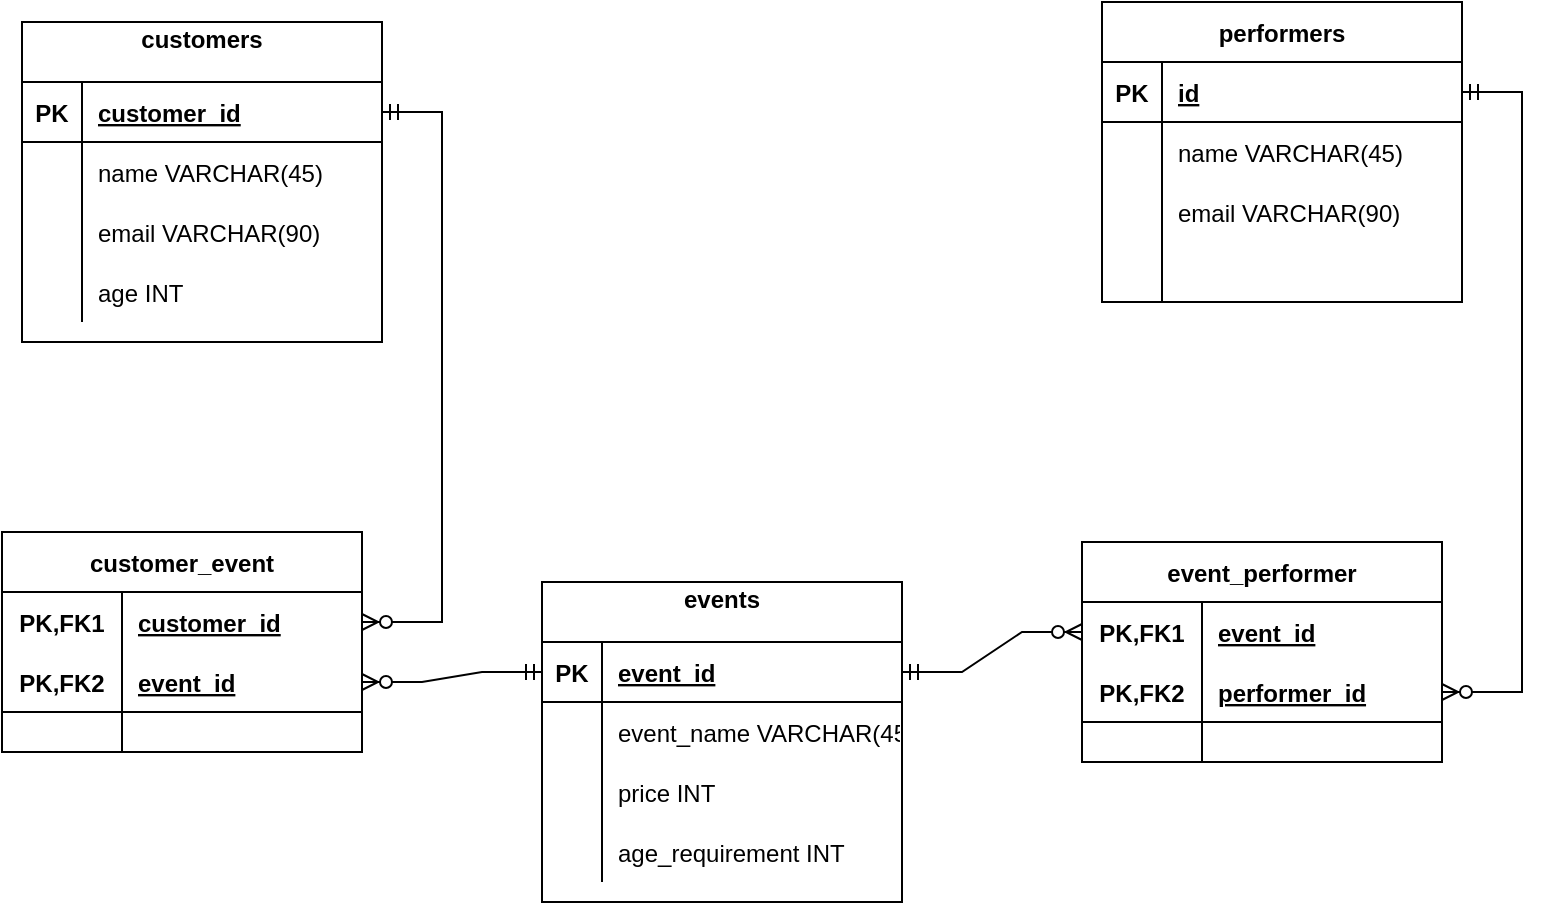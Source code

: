 <mxfile version="20.3.0"><diagram id="sb2zvwr10mxKH8RHbu0q" name="Sida-1"><mxGraphModel dx="1422" dy="780" grid="1" gridSize="10" guides="1" tooltips="1" connect="1" arrows="1" fold="1" page="1" pageScale="1" pageWidth="827" pageHeight="1169" math="0" shadow="0"><root><mxCell id="0"/><mxCell id="1" parent="0"/><mxCell id="2BPXAhHpEhnRRjRYyfru-1" value="customers&#xA;" style="shape=table;startSize=30;container=1;collapsible=1;childLayout=tableLayout;fixedRows=1;rowLines=0;fontStyle=1;align=center;resizeLast=1;" vertex="1" parent="1"><mxGeometry x="50" y="110" width="180" height="160" as="geometry"/></mxCell><mxCell id="2BPXAhHpEhnRRjRYyfru-2" value="" style="shape=tableRow;horizontal=0;startSize=0;swimlaneHead=0;swimlaneBody=0;fillColor=none;collapsible=0;dropTarget=0;points=[[0,0.5],[1,0.5]];portConstraint=eastwest;top=0;left=0;right=0;bottom=1;" vertex="1" parent="2BPXAhHpEhnRRjRYyfru-1"><mxGeometry y="30" width="180" height="30" as="geometry"/></mxCell><mxCell id="2BPXAhHpEhnRRjRYyfru-3" value="PK" style="shape=partialRectangle;connectable=0;fillColor=none;top=0;left=0;bottom=0;right=0;fontStyle=1;overflow=hidden;" vertex="1" parent="2BPXAhHpEhnRRjRYyfru-2"><mxGeometry width="30" height="30" as="geometry"><mxRectangle width="30" height="30" as="alternateBounds"/></mxGeometry></mxCell><mxCell id="2BPXAhHpEhnRRjRYyfru-4" value="customer_id" style="shape=partialRectangle;connectable=0;fillColor=none;top=0;left=0;bottom=0;right=0;align=left;spacingLeft=6;fontStyle=5;overflow=hidden;" vertex="1" parent="2BPXAhHpEhnRRjRYyfru-2"><mxGeometry x="30" width="150" height="30" as="geometry"><mxRectangle width="150" height="30" as="alternateBounds"/></mxGeometry></mxCell><mxCell id="2BPXAhHpEhnRRjRYyfru-5" value="" style="shape=tableRow;horizontal=0;startSize=0;swimlaneHead=0;swimlaneBody=0;fillColor=none;collapsible=0;dropTarget=0;points=[[0,0.5],[1,0.5]];portConstraint=eastwest;top=0;left=0;right=0;bottom=0;" vertex="1" parent="2BPXAhHpEhnRRjRYyfru-1"><mxGeometry y="60" width="180" height="30" as="geometry"/></mxCell><mxCell id="2BPXAhHpEhnRRjRYyfru-6" value="" style="shape=partialRectangle;connectable=0;fillColor=none;top=0;left=0;bottom=0;right=0;editable=1;overflow=hidden;" vertex="1" parent="2BPXAhHpEhnRRjRYyfru-5"><mxGeometry width="30" height="30" as="geometry"><mxRectangle width="30" height="30" as="alternateBounds"/></mxGeometry></mxCell><mxCell id="2BPXAhHpEhnRRjRYyfru-7" value="name VARCHAR(45)" style="shape=partialRectangle;connectable=0;fillColor=none;top=0;left=0;bottom=0;right=0;align=left;spacingLeft=6;overflow=hidden;" vertex="1" parent="2BPXAhHpEhnRRjRYyfru-5"><mxGeometry x="30" width="150" height="30" as="geometry"><mxRectangle width="150" height="30" as="alternateBounds"/></mxGeometry></mxCell><mxCell id="2BPXAhHpEhnRRjRYyfru-8" value="" style="shape=tableRow;horizontal=0;startSize=0;swimlaneHead=0;swimlaneBody=0;fillColor=none;collapsible=0;dropTarget=0;points=[[0,0.5],[1,0.5]];portConstraint=eastwest;top=0;left=0;right=0;bottom=0;" vertex="1" parent="2BPXAhHpEhnRRjRYyfru-1"><mxGeometry y="90" width="180" height="30" as="geometry"/></mxCell><mxCell id="2BPXAhHpEhnRRjRYyfru-9" value="" style="shape=partialRectangle;connectable=0;fillColor=none;top=0;left=0;bottom=0;right=0;editable=1;overflow=hidden;" vertex="1" parent="2BPXAhHpEhnRRjRYyfru-8"><mxGeometry width="30" height="30" as="geometry"><mxRectangle width="30" height="30" as="alternateBounds"/></mxGeometry></mxCell><mxCell id="2BPXAhHpEhnRRjRYyfru-10" value="email VARCHAR(90)" style="shape=partialRectangle;connectable=0;fillColor=none;top=0;left=0;bottom=0;right=0;align=left;spacingLeft=6;overflow=hidden;" vertex="1" parent="2BPXAhHpEhnRRjRYyfru-8"><mxGeometry x="30" width="150" height="30" as="geometry"><mxRectangle width="150" height="30" as="alternateBounds"/></mxGeometry></mxCell><mxCell id="2BPXAhHpEhnRRjRYyfru-11" value="" style="shape=tableRow;horizontal=0;startSize=0;swimlaneHead=0;swimlaneBody=0;fillColor=none;collapsible=0;dropTarget=0;points=[[0,0.5],[1,0.5]];portConstraint=eastwest;top=0;left=0;right=0;bottom=0;" vertex="1" parent="2BPXAhHpEhnRRjRYyfru-1"><mxGeometry y="120" width="180" height="30" as="geometry"/></mxCell><mxCell id="2BPXAhHpEhnRRjRYyfru-12" value="" style="shape=partialRectangle;connectable=0;fillColor=none;top=0;left=0;bottom=0;right=0;editable=1;overflow=hidden;" vertex="1" parent="2BPXAhHpEhnRRjRYyfru-11"><mxGeometry width="30" height="30" as="geometry"><mxRectangle width="30" height="30" as="alternateBounds"/></mxGeometry></mxCell><mxCell id="2BPXAhHpEhnRRjRYyfru-13" value="age INT" style="shape=partialRectangle;connectable=0;fillColor=none;top=0;left=0;bottom=0;right=0;align=left;spacingLeft=6;overflow=hidden;" vertex="1" parent="2BPXAhHpEhnRRjRYyfru-11"><mxGeometry x="30" width="150" height="30" as="geometry"><mxRectangle width="150" height="30" as="alternateBounds"/></mxGeometry></mxCell><mxCell id="2BPXAhHpEhnRRjRYyfru-14" value="events&#xA;" style="shape=table;startSize=30;container=1;collapsible=1;childLayout=tableLayout;fixedRows=1;rowLines=0;fontStyle=1;align=center;resizeLast=1;" vertex="1" parent="1"><mxGeometry x="310" y="390" width="180" height="160" as="geometry"/></mxCell><mxCell id="2BPXAhHpEhnRRjRYyfru-15" value="" style="shape=tableRow;horizontal=0;startSize=0;swimlaneHead=0;swimlaneBody=0;fillColor=none;collapsible=0;dropTarget=0;points=[[0,0.5],[1,0.5]];portConstraint=eastwest;top=0;left=0;right=0;bottom=1;" vertex="1" parent="2BPXAhHpEhnRRjRYyfru-14"><mxGeometry y="30" width="180" height="30" as="geometry"/></mxCell><mxCell id="2BPXAhHpEhnRRjRYyfru-16" value="PK" style="shape=partialRectangle;connectable=0;fillColor=none;top=0;left=0;bottom=0;right=0;fontStyle=1;overflow=hidden;" vertex="1" parent="2BPXAhHpEhnRRjRYyfru-15"><mxGeometry width="30" height="30" as="geometry"><mxRectangle width="30" height="30" as="alternateBounds"/></mxGeometry></mxCell><mxCell id="2BPXAhHpEhnRRjRYyfru-17" value="event_id" style="shape=partialRectangle;connectable=0;fillColor=none;top=0;left=0;bottom=0;right=0;align=left;spacingLeft=6;fontStyle=5;overflow=hidden;" vertex="1" parent="2BPXAhHpEhnRRjRYyfru-15"><mxGeometry x="30" width="150" height="30" as="geometry"><mxRectangle width="150" height="30" as="alternateBounds"/></mxGeometry></mxCell><mxCell id="2BPXAhHpEhnRRjRYyfru-18" value="" style="shape=tableRow;horizontal=0;startSize=0;swimlaneHead=0;swimlaneBody=0;fillColor=none;collapsible=0;dropTarget=0;points=[[0,0.5],[1,0.5]];portConstraint=eastwest;top=0;left=0;right=0;bottom=0;" vertex="1" parent="2BPXAhHpEhnRRjRYyfru-14"><mxGeometry y="60" width="180" height="30" as="geometry"/></mxCell><mxCell id="2BPXAhHpEhnRRjRYyfru-19" value="" style="shape=partialRectangle;connectable=0;fillColor=none;top=0;left=0;bottom=0;right=0;editable=1;overflow=hidden;" vertex="1" parent="2BPXAhHpEhnRRjRYyfru-18"><mxGeometry width="30" height="30" as="geometry"><mxRectangle width="30" height="30" as="alternateBounds"/></mxGeometry></mxCell><mxCell id="2BPXAhHpEhnRRjRYyfru-20" value="event_name VARCHAR(45)" style="shape=partialRectangle;connectable=0;fillColor=none;top=0;left=0;bottom=0;right=0;align=left;spacingLeft=6;overflow=hidden;" vertex="1" parent="2BPXAhHpEhnRRjRYyfru-18"><mxGeometry x="30" width="150" height="30" as="geometry"><mxRectangle width="150" height="30" as="alternateBounds"/></mxGeometry></mxCell><mxCell id="2BPXAhHpEhnRRjRYyfru-21" value="" style="shape=tableRow;horizontal=0;startSize=0;swimlaneHead=0;swimlaneBody=0;fillColor=none;collapsible=0;dropTarget=0;points=[[0,0.5],[1,0.5]];portConstraint=eastwest;top=0;left=0;right=0;bottom=0;" vertex="1" parent="2BPXAhHpEhnRRjRYyfru-14"><mxGeometry y="90" width="180" height="30" as="geometry"/></mxCell><mxCell id="2BPXAhHpEhnRRjRYyfru-22" value="" style="shape=partialRectangle;connectable=0;fillColor=none;top=0;left=0;bottom=0;right=0;editable=1;overflow=hidden;" vertex="1" parent="2BPXAhHpEhnRRjRYyfru-21"><mxGeometry width="30" height="30" as="geometry"><mxRectangle width="30" height="30" as="alternateBounds"/></mxGeometry></mxCell><mxCell id="2BPXAhHpEhnRRjRYyfru-23" value="price INT" style="shape=partialRectangle;connectable=0;fillColor=none;top=0;left=0;bottom=0;right=0;align=left;spacingLeft=6;overflow=hidden;" vertex="1" parent="2BPXAhHpEhnRRjRYyfru-21"><mxGeometry x="30" width="150" height="30" as="geometry"><mxRectangle width="150" height="30" as="alternateBounds"/></mxGeometry></mxCell><mxCell id="2BPXAhHpEhnRRjRYyfru-24" value="" style="shape=tableRow;horizontal=0;startSize=0;swimlaneHead=0;swimlaneBody=0;fillColor=none;collapsible=0;dropTarget=0;points=[[0,0.5],[1,0.5]];portConstraint=eastwest;top=0;left=0;right=0;bottom=0;" vertex="1" parent="2BPXAhHpEhnRRjRYyfru-14"><mxGeometry y="120" width="180" height="30" as="geometry"/></mxCell><mxCell id="2BPXAhHpEhnRRjRYyfru-25" value="" style="shape=partialRectangle;connectable=0;fillColor=none;top=0;left=0;bottom=0;right=0;editable=1;overflow=hidden;" vertex="1" parent="2BPXAhHpEhnRRjRYyfru-24"><mxGeometry width="30" height="30" as="geometry"><mxRectangle width="30" height="30" as="alternateBounds"/></mxGeometry></mxCell><mxCell id="2BPXAhHpEhnRRjRYyfru-26" value="age_requirement INT" style="shape=partialRectangle;connectable=0;fillColor=none;top=0;left=0;bottom=0;right=0;align=left;spacingLeft=6;overflow=hidden;" vertex="1" parent="2BPXAhHpEhnRRjRYyfru-24"><mxGeometry x="30" width="150" height="30" as="geometry"><mxRectangle width="150" height="30" as="alternateBounds"/></mxGeometry></mxCell><mxCell id="2BPXAhHpEhnRRjRYyfru-27" value="performers" style="shape=table;startSize=30;container=1;collapsible=1;childLayout=tableLayout;fixedRows=1;rowLines=0;fontStyle=1;align=center;resizeLast=1;" vertex="1" parent="1"><mxGeometry x="590" y="100" width="180" height="150" as="geometry"/></mxCell><mxCell id="2BPXAhHpEhnRRjRYyfru-28" value="" style="shape=tableRow;horizontal=0;startSize=0;swimlaneHead=0;swimlaneBody=0;fillColor=none;collapsible=0;dropTarget=0;points=[[0,0.5],[1,0.5]];portConstraint=eastwest;top=0;left=0;right=0;bottom=1;" vertex="1" parent="2BPXAhHpEhnRRjRYyfru-27"><mxGeometry y="30" width="180" height="30" as="geometry"/></mxCell><mxCell id="2BPXAhHpEhnRRjRYyfru-29" value="PK" style="shape=partialRectangle;connectable=0;fillColor=none;top=0;left=0;bottom=0;right=0;fontStyle=1;overflow=hidden;" vertex="1" parent="2BPXAhHpEhnRRjRYyfru-28"><mxGeometry width="30" height="30" as="geometry"><mxRectangle width="30" height="30" as="alternateBounds"/></mxGeometry></mxCell><mxCell id="2BPXAhHpEhnRRjRYyfru-30" value="id" style="shape=partialRectangle;connectable=0;fillColor=none;top=0;left=0;bottom=0;right=0;align=left;spacingLeft=6;fontStyle=5;overflow=hidden;" vertex="1" parent="2BPXAhHpEhnRRjRYyfru-28"><mxGeometry x="30" width="150" height="30" as="geometry"><mxRectangle width="150" height="30" as="alternateBounds"/></mxGeometry></mxCell><mxCell id="2BPXAhHpEhnRRjRYyfru-31" value="" style="shape=tableRow;horizontal=0;startSize=0;swimlaneHead=0;swimlaneBody=0;fillColor=none;collapsible=0;dropTarget=0;points=[[0,0.5],[1,0.5]];portConstraint=eastwest;top=0;left=0;right=0;bottom=0;" vertex="1" parent="2BPXAhHpEhnRRjRYyfru-27"><mxGeometry y="60" width="180" height="30" as="geometry"/></mxCell><mxCell id="2BPXAhHpEhnRRjRYyfru-32" value="" style="shape=partialRectangle;connectable=0;fillColor=none;top=0;left=0;bottom=0;right=0;editable=1;overflow=hidden;" vertex="1" parent="2BPXAhHpEhnRRjRYyfru-31"><mxGeometry width="30" height="30" as="geometry"><mxRectangle width="30" height="30" as="alternateBounds"/></mxGeometry></mxCell><mxCell id="2BPXAhHpEhnRRjRYyfru-33" value="name VARCHAR(45)" style="shape=partialRectangle;connectable=0;fillColor=none;top=0;left=0;bottom=0;right=0;align=left;spacingLeft=6;overflow=hidden;" vertex="1" parent="2BPXAhHpEhnRRjRYyfru-31"><mxGeometry x="30" width="150" height="30" as="geometry"><mxRectangle width="150" height="30" as="alternateBounds"/></mxGeometry></mxCell><mxCell id="2BPXAhHpEhnRRjRYyfru-34" value="" style="shape=tableRow;horizontal=0;startSize=0;swimlaneHead=0;swimlaneBody=0;fillColor=none;collapsible=0;dropTarget=0;points=[[0,0.5],[1,0.5]];portConstraint=eastwest;top=0;left=0;right=0;bottom=0;" vertex="1" parent="2BPXAhHpEhnRRjRYyfru-27"><mxGeometry y="90" width="180" height="30" as="geometry"/></mxCell><mxCell id="2BPXAhHpEhnRRjRYyfru-35" value="" style="shape=partialRectangle;connectable=0;fillColor=none;top=0;left=0;bottom=0;right=0;editable=1;overflow=hidden;" vertex="1" parent="2BPXAhHpEhnRRjRYyfru-34"><mxGeometry width="30" height="30" as="geometry"><mxRectangle width="30" height="30" as="alternateBounds"/></mxGeometry></mxCell><mxCell id="2BPXAhHpEhnRRjRYyfru-36" value="email VARCHAR(90)" style="shape=partialRectangle;connectable=0;fillColor=none;top=0;left=0;bottom=0;right=0;align=left;spacingLeft=6;overflow=hidden;" vertex="1" parent="2BPXAhHpEhnRRjRYyfru-34"><mxGeometry x="30" width="150" height="30" as="geometry"><mxRectangle width="150" height="30" as="alternateBounds"/></mxGeometry></mxCell><mxCell id="2BPXAhHpEhnRRjRYyfru-37" value="" style="shape=tableRow;horizontal=0;startSize=0;swimlaneHead=0;swimlaneBody=0;fillColor=none;collapsible=0;dropTarget=0;points=[[0,0.5],[1,0.5]];portConstraint=eastwest;top=0;left=0;right=0;bottom=0;" vertex="1" parent="2BPXAhHpEhnRRjRYyfru-27"><mxGeometry y="120" width="180" height="30" as="geometry"/></mxCell><mxCell id="2BPXAhHpEhnRRjRYyfru-38" value="" style="shape=partialRectangle;connectable=0;fillColor=none;top=0;left=0;bottom=0;right=0;editable=1;overflow=hidden;" vertex="1" parent="2BPXAhHpEhnRRjRYyfru-37"><mxGeometry width="30" height="30" as="geometry"><mxRectangle width="30" height="30" as="alternateBounds"/></mxGeometry></mxCell><mxCell id="2BPXAhHpEhnRRjRYyfru-39" value="" style="shape=partialRectangle;connectable=0;fillColor=none;top=0;left=0;bottom=0;right=0;align=left;spacingLeft=6;overflow=hidden;" vertex="1" parent="2BPXAhHpEhnRRjRYyfru-37"><mxGeometry x="30" width="150" height="30" as="geometry"><mxRectangle width="150" height="30" as="alternateBounds"/></mxGeometry></mxCell><mxCell id="2BPXAhHpEhnRRjRYyfru-40" value="customer_event" style="shape=table;startSize=30;container=1;collapsible=1;childLayout=tableLayout;fixedRows=1;rowLines=0;fontStyle=1;align=center;resizeLast=1;" vertex="1" parent="1"><mxGeometry x="40" y="365" width="180" height="110" as="geometry"/></mxCell><mxCell id="2BPXAhHpEhnRRjRYyfru-41" value="" style="shape=tableRow;horizontal=0;startSize=0;swimlaneHead=0;swimlaneBody=0;fillColor=none;collapsible=0;dropTarget=0;points=[[0,0.5],[1,0.5]];portConstraint=eastwest;top=0;left=0;right=0;bottom=0;" vertex="1" parent="2BPXAhHpEhnRRjRYyfru-40"><mxGeometry y="30" width="180" height="30" as="geometry"/></mxCell><mxCell id="2BPXAhHpEhnRRjRYyfru-42" value="PK,FK1" style="shape=partialRectangle;connectable=0;fillColor=none;top=0;left=0;bottom=0;right=0;fontStyle=1;overflow=hidden;" vertex="1" parent="2BPXAhHpEhnRRjRYyfru-41"><mxGeometry width="60" height="30" as="geometry"><mxRectangle width="60" height="30" as="alternateBounds"/></mxGeometry></mxCell><mxCell id="2BPXAhHpEhnRRjRYyfru-43" value="customer_id" style="shape=partialRectangle;connectable=0;fillColor=none;top=0;left=0;bottom=0;right=0;align=left;spacingLeft=6;fontStyle=5;overflow=hidden;" vertex="1" parent="2BPXAhHpEhnRRjRYyfru-41"><mxGeometry x="60" width="120" height="30" as="geometry"><mxRectangle width="120" height="30" as="alternateBounds"/></mxGeometry></mxCell><mxCell id="2BPXAhHpEhnRRjRYyfru-44" value="" style="shape=tableRow;horizontal=0;startSize=0;swimlaneHead=0;swimlaneBody=0;fillColor=none;collapsible=0;dropTarget=0;points=[[0,0.5],[1,0.5]];portConstraint=eastwest;top=0;left=0;right=0;bottom=1;" vertex="1" parent="2BPXAhHpEhnRRjRYyfru-40"><mxGeometry y="60" width="180" height="30" as="geometry"/></mxCell><mxCell id="2BPXAhHpEhnRRjRYyfru-45" value="PK,FK2" style="shape=partialRectangle;connectable=0;fillColor=none;top=0;left=0;bottom=0;right=0;fontStyle=1;overflow=hidden;" vertex="1" parent="2BPXAhHpEhnRRjRYyfru-44"><mxGeometry width="60" height="30" as="geometry"><mxRectangle width="60" height="30" as="alternateBounds"/></mxGeometry></mxCell><mxCell id="2BPXAhHpEhnRRjRYyfru-46" value="event_id" style="shape=partialRectangle;connectable=0;fillColor=none;top=0;left=0;bottom=0;right=0;align=left;spacingLeft=6;fontStyle=5;overflow=hidden;" vertex="1" parent="2BPXAhHpEhnRRjRYyfru-44"><mxGeometry x="60" width="120" height="30" as="geometry"><mxRectangle width="120" height="30" as="alternateBounds"/></mxGeometry></mxCell><mxCell id="2BPXAhHpEhnRRjRYyfru-47" value="" style="shape=tableRow;horizontal=0;startSize=0;swimlaneHead=0;swimlaneBody=0;fillColor=none;collapsible=0;dropTarget=0;points=[[0,0.5],[1,0.5]];portConstraint=eastwest;top=0;left=0;right=0;bottom=0;" vertex="1" parent="2BPXAhHpEhnRRjRYyfru-40"><mxGeometry y="90" width="180" height="20" as="geometry"/></mxCell><mxCell id="2BPXAhHpEhnRRjRYyfru-48" value="" style="shape=partialRectangle;connectable=0;fillColor=none;top=0;left=0;bottom=0;right=0;editable=1;overflow=hidden;" vertex="1" parent="2BPXAhHpEhnRRjRYyfru-47"><mxGeometry width="60" height="20" as="geometry"><mxRectangle width="60" height="20" as="alternateBounds"/></mxGeometry></mxCell><mxCell id="2BPXAhHpEhnRRjRYyfru-49" value="" style="shape=partialRectangle;connectable=0;fillColor=none;top=0;left=0;bottom=0;right=0;align=left;spacingLeft=6;overflow=hidden;" vertex="1" parent="2BPXAhHpEhnRRjRYyfru-47"><mxGeometry x="60" width="120" height="20" as="geometry"><mxRectangle width="120" height="20" as="alternateBounds"/></mxGeometry></mxCell><mxCell id="2BPXAhHpEhnRRjRYyfru-53" value="event_performer" style="shape=table;startSize=30;container=1;collapsible=1;childLayout=tableLayout;fixedRows=1;rowLines=0;fontStyle=1;align=center;resizeLast=1;" vertex="1" parent="1"><mxGeometry x="580" y="370" width="180" height="110" as="geometry"/></mxCell><mxCell id="2BPXAhHpEhnRRjRYyfru-54" value="" style="shape=tableRow;horizontal=0;startSize=0;swimlaneHead=0;swimlaneBody=0;fillColor=none;collapsible=0;dropTarget=0;points=[[0,0.5],[1,0.5]];portConstraint=eastwest;top=0;left=0;right=0;bottom=0;" vertex="1" parent="2BPXAhHpEhnRRjRYyfru-53"><mxGeometry y="30" width="180" height="30" as="geometry"/></mxCell><mxCell id="2BPXAhHpEhnRRjRYyfru-55" value="PK,FK1" style="shape=partialRectangle;connectable=0;fillColor=none;top=0;left=0;bottom=0;right=0;fontStyle=1;overflow=hidden;" vertex="1" parent="2BPXAhHpEhnRRjRYyfru-54"><mxGeometry width="60" height="30" as="geometry"><mxRectangle width="60" height="30" as="alternateBounds"/></mxGeometry></mxCell><mxCell id="2BPXAhHpEhnRRjRYyfru-56" value="event_id" style="shape=partialRectangle;connectable=0;fillColor=none;top=0;left=0;bottom=0;right=0;align=left;spacingLeft=6;fontStyle=5;overflow=hidden;" vertex="1" parent="2BPXAhHpEhnRRjRYyfru-54"><mxGeometry x="60" width="120" height="30" as="geometry"><mxRectangle width="120" height="30" as="alternateBounds"/></mxGeometry></mxCell><mxCell id="2BPXAhHpEhnRRjRYyfru-57" value="" style="shape=tableRow;horizontal=0;startSize=0;swimlaneHead=0;swimlaneBody=0;fillColor=none;collapsible=0;dropTarget=0;points=[[0,0.5],[1,0.5]];portConstraint=eastwest;top=0;left=0;right=0;bottom=1;" vertex="1" parent="2BPXAhHpEhnRRjRYyfru-53"><mxGeometry y="60" width="180" height="30" as="geometry"/></mxCell><mxCell id="2BPXAhHpEhnRRjRYyfru-58" value="PK,FK2" style="shape=partialRectangle;connectable=0;fillColor=none;top=0;left=0;bottom=0;right=0;fontStyle=1;overflow=hidden;" vertex="1" parent="2BPXAhHpEhnRRjRYyfru-57"><mxGeometry width="60" height="30" as="geometry"><mxRectangle width="60" height="30" as="alternateBounds"/></mxGeometry></mxCell><mxCell id="2BPXAhHpEhnRRjRYyfru-59" value="performer_id" style="shape=partialRectangle;connectable=0;fillColor=none;top=0;left=0;bottom=0;right=0;align=left;spacingLeft=6;fontStyle=5;overflow=hidden;" vertex="1" parent="2BPXAhHpEhnRRjRYyfru-57"><mxGeometry x="60" width="120" height="30" as="geometry"><mxRectangle width="120" height="30" as="alternateBounds"/></mxGeometry></mxCell><mxCell id="2BPXAhHpEhnRRjRYyfru-60" value="" style="shape=tableRow;horizontal=0;startSize=0;swimlaneHead=0;swimlaneBody=0;fillColor=none;collapsible=0;dropTarget=0;points=[[0,0.5],[1,0.5]];portConstraint=eastwest;top=0;left=0;right=0;bottom=0;" vertex="1" parent="2BPXAhHpEhnRRjRYyfru-53"><mxGeometry y="90" width="180" height="20" as="geometry"/></mxCell><mxCell id="2BPXAhHpEhnRRjRYyfru-61" value="" style="shape=partialRectangle;connectable=0;fillColor=none;top=0;left=0;bottom=0;right=0;editable=1;overflow=hidden;" vertex="1" parent="2BPXAhHpEhnRRjRYyfru-60"><mxGeometry width="60" height="20" as="geometry"><mxRectangle width="60" height="20" as="alternateBounds"/></mxGeometry></mxCell><mxCell id="2BPXAhHpEhnRRjRYyfru-62" value="" style="shape=partialRectangle;connectable=0;fillColor=none;top=0;left=0;bottom=0;right=0;align=left;spacingLeft=6;overflow=hidden;" vertex="1" parent="2BPXAhHpEhnRRjRYyfru-60"><mxGeometry x="60" width="120" height="20" as="geometry"><mxRectangle width="120" height="20" as="alternateBounds"/></mxGeometry></mxCell><mxCell id="2BPXAhHpEhnRRjRYyfru-64" value="" style="edgeStyle=entityRelationEdgeStyle;fontSize=12;html=1;endArrow=ERzeroToMany;startArrow=ERmandOne;rounded=0;startFill=0;" edge="1" parent="1" source="2BPXAhHpEhnRRjRYyfru-2" target="2BPXAhHpEhnRRjRYyfru-41"><mxGeometry width="100" height="100" relative="1" as="geometry"><mxPoint x="130" y="290" as="sourcePoint"/><mxPoint x="140" y="320" as="targetPoint"/></mxGeometry></mxCell><mxCell id="2BPXAhHpEhnRRjRYyfru-66" value="" style="edgeStyle=entityRelationEdgeStyle;fontSize=12;html=1;endArrow=ERzeroToMany;startArrow=ERmandOne;rounded=0;startFill=0;" edge="1" parent="1" source="2BPXAhHpEhnRRjRYyfru-15" target="2BPXAhHpEhnRRjRYyfru-44"><mxGeometry width="100" height="100" relative="1" as="geometry"><mxPoint x="260" y="500" as="sourcePoint"/><mxPoint x="250" y="755" as="targetPoint"/></mxGeometry></mxCell><mxCell id="2BPXAhHpEhnRRjRYyfru-67" value="" style="edgeStyle=entityRelationEdgeStyle;fontSize=12;html=1;endArrow=ERzeroToMany;startArrow=ERmandOne;rounded=0;startFill=0;" edge="1" parent="1" source="2BPXAhHpEhnRRjRYyfru-28" target="2BPXAhHpEhnRRjRYyfru-57"><mxGeometry width="100" height="100" relative="1" as="geometry"><mxPoint x="500" y="170" as="sourcePoint"/><mxPoint x="490" y="425" as="targetPoint"/></mxGeometry></mxCell><mxCell id="2BPXAhHpEhnRRjRYyfru-68" value="" style="edgeStyle=entityRelationEdgeStyle;fontSize=12;html=1;endArrow=ERzeroToMany;startArrow=ERmandOne;rounded=0;startFill=0;" edge="1" parent="1" source="2BPXAhHpEhnRRjRYyfru-15" target="2BPXAhHpEhnRRjRYyfru-54"><mxGeometry width="100" height="100" relative="1" as="geometry"><mxPoint x="250" y="175" as="sourcePoint"/><mxPoint x="240" y="430" as="targetPoint"/></mxGeometry></mxCell></root></mxGraphModel></diagram></mxfile>